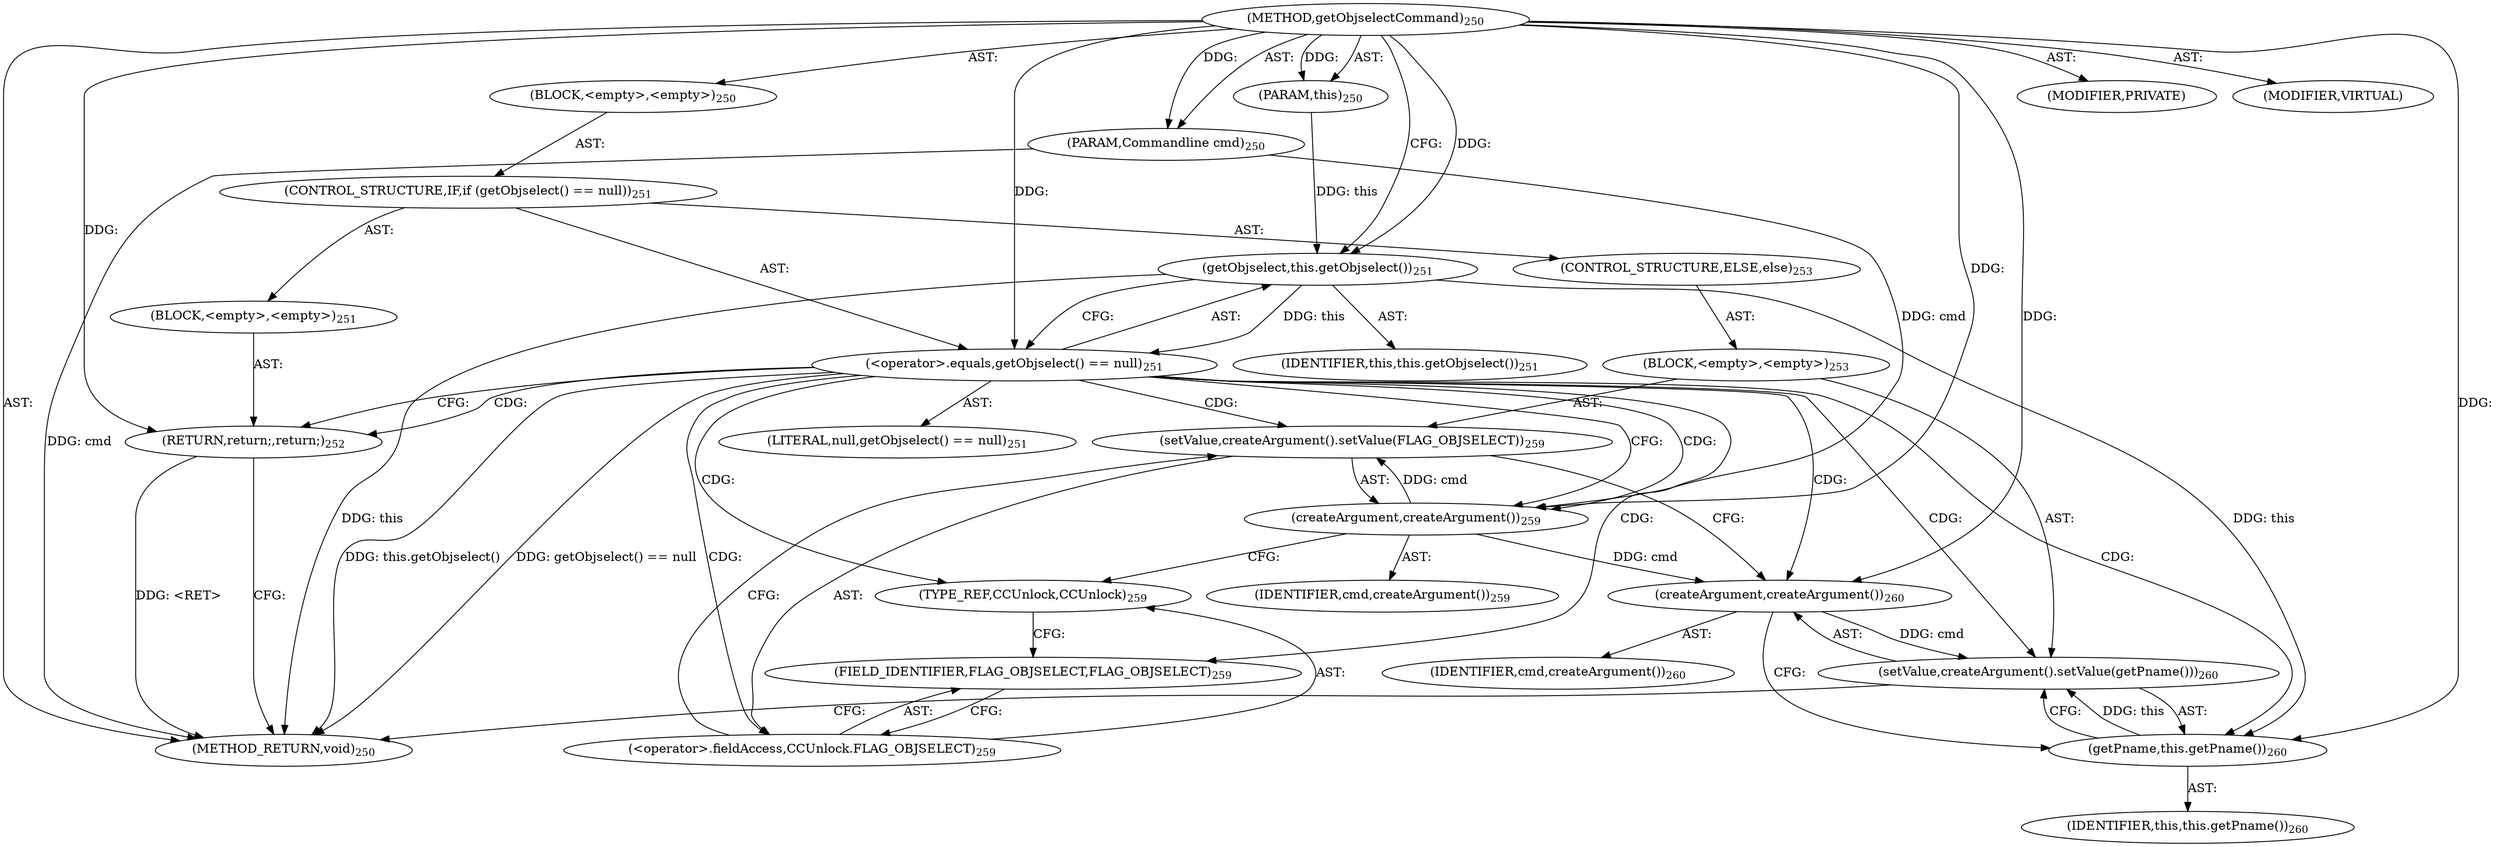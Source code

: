 digraph "getObjselectCommand" {  
"111669149706" [label = <(METHOD,getObjselectCommand)<SUB>250</SUB>> ]
"115964116996" [label = <(PARAM,this)<SUB>250</SUB>> ]
"115964117009" [label = <(PARAM,Commandline cmd)<SUB>250</SUB>> ]
"25769803793" [label = <(BLOCK,&lt;empty&gt;,&lt;empty&gt;)<SUB>250</SUB>> ]
"47244640262" [label = <(CONTROL_STRUCTURE,IF,if (getObjselect() == null))<SUB>251</SUB>> ]
"30064771131" [label = <(&lt;operator&gt;.equals,getObjselect() == null)<SUB>251</SUB>> ]
"30064771132" [label = <(getObjselect,this.getObjselect())<SUB>251</SUB>> ]
"68719476749" [label = <(IDENTIFIER,this,this.getObjselect())<SUB>251</SUB>> ]
"90194313221" [label = <(LITERAL,null,getObjselect() == null)<SUB>251</SUB>> ]
"25769803794" [label = <(BLOCK,&lt;empty&gt;,&lt;empty&gt;)<SUB>251</SUB>> ]
"146028888069" [label = <(RETURN,return;,return;)<SUB>252</SUB>> ]
"47244640263" [label = <(CONTROL_STRUCTURE,ELSE,else)<SUB>253</SUB>> ]
"25769803795" [label = <(BLOCK,&lt;empty&gt;,&lt;empty&gt;)<SUB>253</SUB>> ]
"30064771133" [label = <(setValue,createArgument().setValue(FLAG_OBJSELECT))<SUB>259</SUB>> ]
"30064771134" [label = <(createArgument,createArgument())<SUB>259</SUB>> ]
"68719476789" [label = <(IDENTIFIER,cmd,createArgument())<SUB>259</SUB>> ]
"30064771135" [label = <(&lt;operator&gt;.fieldAccess,CCUnlock.FLAG_OBJSELECT)<SUB>259</SUB>> ]
"180388626434" [label = <(TYPE_REF,CCUnlock,CCUnlock)<SUB>259</SUB>> ]
"55834574857" [label = <(FIELD_IDENTIFIER,FLAG_OBJSELECT,FLAG_OBJSELECT)<SUB>259</SUB>> ]
"30064771136" [label = <(setValue,createArgument().setValue(getPname()))<SUB>260</SUB>> ]
"30064771137" [label = <(createArgument,createArgument())<SUB>260</SUB>> ]
"68719476790" [label = <(IDENTIFIER,cmd,createArgument())<SUB>260</SUB>> ]
"30064771138" [label = <(getPname,this.getPname())<SUB>260</SUB>> ]
"68719476750" [label = <(IDENTIFIER,this,this.getPname())<SUB>260</SUB>> ]
"133143986199" [label = <(MODIFIER,PRIVATE)> ]
"133143986200" [label = <(MODIFIER,VIRTUAL)> ]
"128849018890" [label = <(METHOD_RETURN,void)<SUB>250</SUB>> ]
  "111669149706" -> "115964116996"  [ label = "AST: "] 
  "111669149706" -> "115964117009"  [ label = "AST: "] 
  "111669149706" -> "25769803793"  [ label = "AST: "] 
  "111669149706" -> "133143986199"  [ label = "AST: "] 
  "111669149706" -> "133143986200"  [ label = "AST: "] 
  "111669149706" -> "128849018890"  [ label = "AST: "] 
  "25769803793" -> "47244640262"  [ label = "AST: "] 
  "47244640262" -> "30064771131"  [ label = "AST: "] 
  "47244640262" -> "25769803794"  [ label = "AST: "] 
  "47244640262" -> "47244640263"  [ label = "AST: "] 
  "30064771131" -> "30064771132"  [ label = "AST: "] 
  "30064771131" -> "90194313221"  [ label = "AST: "] 
  "30064771132" -> "68719476749"  [ label = "AST: "] 
  "25769803794" -> "146028888069"  [ label = "AST: "] 
  "47244640263" -> "25769803795"  [ label = "AST: "] 
  "25769803795" -> "30064771133"  [ label = "AST: "] 
  "25769803795" -> "30064771136"  [ label = "AST: "] 
  "30064771133" -> "30064771134"  [ label = "AST: "] 
  "30064771133" -> "30064771135"  [ label = "AST: "] 
  "30064771134" -> "68719476789"  [ label = "AST: "] 
  "30064771135" -> "180388626434"  [ label = "AST: "] 
  "30064771135" -> "55834574857"  [ label = "AST: "] 
  "30064771136" -> "30064771137"  [ label = "AST: "] 
  "30064771136" -> "30064771138"  [ label = "AST: "] 
  "30064771137" -> "68719476790"  [ label = "AST: "] 
  "30064771138" -> "68719476750"  [ label = "AST: "] 
  "30064771131" -> "146028888069"  [ label = "CFG: "] 
  "30064771131" -> "30064771134"  [ label = "CFG: "] 
  "30064771132" -> "30064771131"  [ label = "CFG: "] 
  "146028888069" -> "128849018890"  [ label = "CFG: "] 
  "30064771133" -> "30064771137"  [ label = "CFG: "] 
  "30064771136" -> "128849018890"  [ label = "CFG: "] 
  "30064771134" -> "180388626434"  [ label = "CFG: "] 
  "30064771135" -> "30064771133"  [ label = "CFG: "] 
  "30064771137" -> "30064771138"  [ label = "CFG: "] 
  "30064771138" -> "30064771136"  [ label = "CFG: "] 
  "180388626434" -> "55834574857"  [ label = "CFG: "] 
  "55834574857" -> "30064771135"  [ label = "CFG: "] 
  "111669149706" -> "30064771132"  [ label = "CFG: "] 
  "146028888069" -> "128849018890"  [ label = "DDG: &lt;RET&gt;"] 
  "115964117009" -> "128849018890"  [ label = "DDG: cmd"] 
  "30064771132" -> "128849018890"  [ label = "DDG: this"] 
  "30064771131" -> "128849018890"  [ label = "DDG: this.getObjselect()"] 
  "30064771131" -> "128849018890"  [ label = "DDG: getObjselect() == null"] 
  "111669149706" -> "115964116996"  [ label = "DDG: "] 
  "111669149706" -> "115964117009"  [ label = "DDG: "] 
  "30064771132" -> "30064771131"  [ label = "DDG: this"] 
  "111669149706" -> "30064771131"  [ label = "DDG: "] 
  "111669149706" -> "146028888069"  [ label = "DDG: "] 
  "115964116996" -> "30064771132"  [ label = "DDG: this"] 
  "111669149706" -> "30064771132"  [ label = "DDG: "] 
  "30064771134" -> "30064771133"  [ label = "DDG: cmd"] 
  "30064771137" -> "30064771136"  [ label = "DDG: cmd"] 
  "30064771138" -> "30064771136"  [ label = "DDG: this"] 
  "115964117009" -> "30064771134"  [ label = "DDG: cmd"] 
  "111669149706" -> "30064771134"  [ label = "DDG: "] 
  "30064771134" -> "30064771137"  [ label = "DDG: cmd"] 
  "111669149706" -> "30064771137"  [ label = "DDG: "] 
  "30064771132" -> "30064771138"  [ label = "DDG: this"] 
  "111669149706" -> "30064771138"  [ label = "DDG: "] 
  "30064771131" -> "30064771134"  [ label = "CDG: "] 
  "30064771131" -> "30064771133"  [ label = "CDG: "] 
  "30064771131" -> "146028888069"  [ label = "CDG: "] 
  "30064771131" -> "30064771138"  [ label = "CDG: "] 
  "30064771131" -> "30064771137"  [ label = "CDG: "] 
  "30064771131" -> "30064771136"  [ label = "CDG: "] 
  "30064771131" -> "30064771135"  [ label = "CDG: "] 
  "30064771131" -> "180388626434"  [ label = "CDG: "] 
  "30064771131" -> "55834574857"  [ label = "CDG: "] 
}
